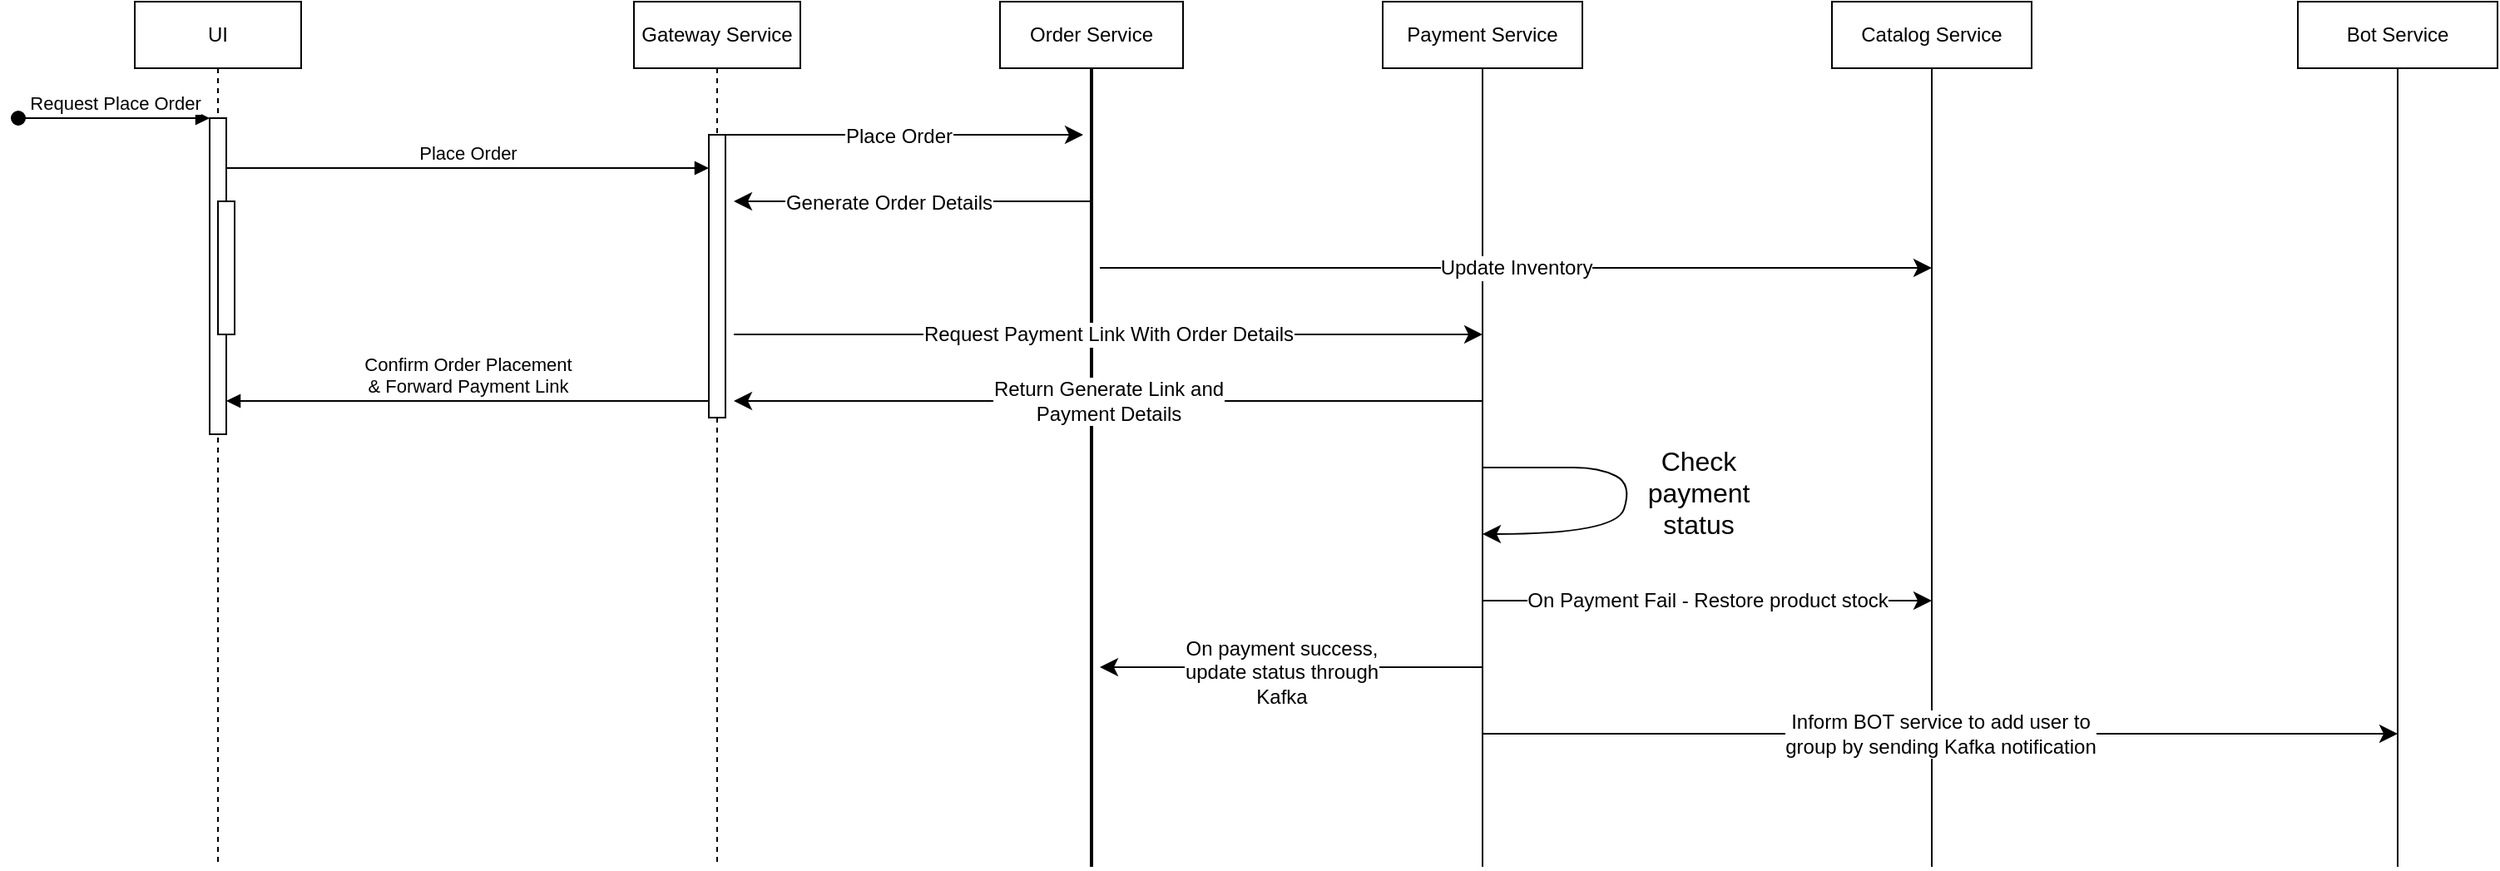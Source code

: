 <mxfile version="24.2.5" type="github">
  <diagram name="Page-1" id="2YBvvXClWsGukQMizWep">
    <mxGraphModel dx="2652" dy="818" grid="1" gridSize="10" guides="1" tooltips="1" connect="1" arrows="1" fold="1" page="1" pageScale="1" pageWidth="850" pageHeight="1100" math="0" shadow="0">
      <root>
        <mxCell id="0" />
        <mxCell id="1" parent="0" />
        <mxCell id="aM9ryv3xv72pqoxQDRHE-1" value="UI" style="shape=umlLifeline;perimeter=lifelinePerimeter;whiteSpace=wrap;html=1;container=0;dropTarget=0;collapsible=0;recursiveResize=0;outlineConnect=0;portConstraint=eastwest;newEdgeStyle={&quot;edgeStyle&quot;:&quot;elbowEdgeStyle&quot;,&quot;elbow&quot;:&quot;vertical&quot;,&quot;curved&quot;:0,&quot;rounded&quot;:0};" parent="1" vertex="1">
          <mxGeometry x="40" y="40" width="100" height="520" as="geometry" />
        </mxCell>
        <mxCell id="aM9ryv3xv72pqoxQDRHE-2" value="" style="html=1;points=[];perimeter=orthogonalPerimeter;outlineConnect=0;targetShapes=umlLifeline;portConstraint=eastwest;newEdgeStyle={&quot;edgeStyle&quot;:&quot;elbowEdgeStyle&quot;,&quot;elbow&quot;:&quot;vertical&quot;,&quot;curved&quot;:0,&quot;rounded&quot;:0};" parent="aM9ryv3xv72pqoxQDRHE-1" vertex="1">
          <mxGeometry x="45" y="70" width="10" height="190" as="geometry" />
        </mxCell>
        <mxCell id="aM9ryv3xv72pqoxQDRHE-3" value="Request Place Order" style="html=1;verticalAlign=bottom;startArrow=oval;endArrow=block;startSize=8;edgeStyle=elbowEdgeStyle;elbow=vertical;curved=0;rounded=0;" parent="aM9ryv3xv72pqoxQDRHE-1" target="aM9ryv3xv72pqoxQDRHE-2" edge="1">
          <mxGeometry relative="1" as="geometry">
            <mxPoint x="-70" y="70" as="sourcePoint" />
          </mxGeometry>
        </mxCell>
        <mxCell id="aM9ryv3xv72pqoxQDRHE-4" value="" style="html=1;points=[];perimeter=orthogonalPerimeter;outlineConnect=0;targetShapes=umlLifeline;portConstraint=eastwest;newEdgeStyle={&quot;edgeStyle&quot;:&quot;elbowEdgeStyle&quot;,&quot;elbow&quot;:&quot;vertical&quot;,&quot;curved&quot;:0,&quot;rounded&quot;:0};" parent="aM9ryv3xv72pqoxQDRHE-1" vertex="1">
          <mxGeometry x="50" y="120" width="10" height="80" as="geometry" />
        </mxCell>
        <mxCell id="aM9ryv3xv72pqoxQDRHE-5" value="Gateway Service" style="shape=umlLifeline;perimeter=lifelinePerimeter;whiteSpace=wrap;html=1;container=0;dropTarget=0;collapsible=0;recursiveResize=0;outlineConnect=0;portConstraint=eastwest;newEdgeStyle={&quot;edgeStyle&quot;:&quot;elbowEdgeStyle&quot;,&quot;elbow&quot;:&quot;vertical&quot;,&quot;curved&quot;:0,&quot;rounded&quot;:0};" parent="1" vertex="1">
          <mxGeometry x="340" y="40" width="100" height="520" as="geometry" />
        </mxCell>
        <mxCell id="aM9ryv3xv72pqoxQDRHE-6" value="" style="html=1;points=[];perimeter=orthogonalPerimeter;outlineConnect=0;targetShapes=umlLifeline;portConstraint=eastwest;newEdgeStyle={&quot;edgeStyle&quot;:&quot;elbowEdgeStyle&quot;,&quot;elbow&quot;:&quot;vertical&quot;,&quot;curved&quot;:0,&quot;rounded&quot;:0};" parent="aM9ryv3xv72pqoxQDRHE-5" vertex="1">
          <mxGeometry x="45" y="80" width="10" height="170" as="geometry" />
        </mxCell>
        <mxCell id="aM9ryv3xv72pqoxQDRHE-7" value="Place Order" style="html=1;verticalAlign=bottom;endArrow=block;edgeStyle=elbowEdgeStyle;elbow=vertical;curved=0;rounded=0;" parent="1" source="aM9ryv3xv72pqoxQDRHE-2" target="aM9ryv3xv72pqoxQDRHE-6" edge="1">
          <mxGeometry relative="1" as="geometry">
            <mxPoint x="195" y="130" as="sourcePoint" />
            <Array as="points">
              <mxPoint x="230" y="140" />
              <mxPoint x="180" y="120" />
            </Array>
          </mxGeometry>
        </mxCell>
        <mxCell id="aM9ryv3xv72pqoxQDRHE-9" value="Confirm Order Placement&lt;div&gt;&amp;amp; Forward Payment Link&lt;/div&gt;" style="html=1;verticalAlign=bottom;endArrow=block;edgeStyle=elbowEdgeStyle;elbow=vertical;curved=0;rounded=0;" parent="1" source="aM9ryv3xv72pqoxQDRHE-6" edge="1">
          <mxGeometry relative="1" as="geometry">
            <mxPoint x="175" y="160" as="sourcePoint" />
            <Array as="points">
              <mxPoint x="290" y="280" />
              <mxPoint x="190" y="160" />
            </Array>
            <mxPoint x="95" y="280" as="targetPoint" />
          </mxGeometry>
        </mxCell>
        <mxCell id="wiBz7AC0jUXsu6t4ET3I-1" value="Order Service" style="rounded=0;whiteSpace=wrap;html=1;" parent="1" vertex="1">
          <mxGeometry x="560" y="40" width="110" height="40" as="geometry" />
        </mxCell>
        <mxCell id="wiBz7AC0jUXsu6t4ET3I-4" value="" style="line;strokeWidth=2;direction=south;html=1;" parent="1" vertex="1">
          <mxGeometry x="610" y="80" width="10" height="480" as="geometry" />
        </mxCell>
        <mxCell id="wiBz7AC0jUXsu6t4ET3I-6" value="" style="endArrow=classic;html=1;rounded=0;fontSize=12;startSize=8;endSize=8;curved=1;" parent="1" edge="1">
          <mxGeometry relative="1" as="geometry">
            <mxPoint x="390" y="120" as="sourcePoint" />
            <mxPoint x="610" y="120" as="targetPoint" />
          </mxGeometry>
        </mxCell>
        <mxCell id="wiBz7AC0jUXsu6t4ET3I-7" value="Label" style="edgeLabel;resizable=0;html=1;fontSize=12;;align=center;verticalAlign=middle;" parent="wiBz7AC0jUXsu6t4ET3I-6" connectable="0" vertex="1">
          <mxGeometry relative="1" as="geometry" />
        </mxCell>
        <mxCell id="wiBz7AC0jUXsu6t4ET3I-9" value="Place Order" style="edgeLabel;html=1;align=center;verticalAlign=middle;resizable=0;points=[];fontSize=12;" parent="wiBz7AC0jUXsu6t4ET3I-6" vertex="1" connectable="0">
          <mxGeometry x="-0.014" y="-1" relative="1" as="geometry">
            <mxPoint as="offset" />
          </mxGeometry>
        </mxCell>
        <mxCell id="wiBz7AC0jUXsu6t4ET3I-10" value="Payment Service" style="rounded=0;whiteSpace=wrap;html=1;" parent="1" vertex="1">
          <mxGeometry x="790" y="40" width="120" height="40" as="geometry" />
        </mxCell>
        <mxCell id="wiBz7AC0jUXsu6t4ET3I-11" value="" style="endArrow=none;html=1;rounded=0;fontSize=12;startSize=8;endSize=8;curved=1;" parent="1" edge="1">
          <mxGeometry width="50" height="50" relative="1" as="geometry">
            <mxPoint x="850" y="560" as="sourcePoint" />
            <mxPoint x="850" y="80" as="targetPoint" />
          </mxGeometry>
        </mxCell>
        <mxCell id="wiBz7AC0jUXsu6t4ET3I-12" value="" style="endArrow=classic;html=1;rounded=0;fontSize=12;startSize=8;endSize=8;curved=1;exitX=0.25;exitY=0.5;exitDx=0;exitDy=0;exitPerimeter=0;" parent="1" edge="1">
          <mxGeometry relative="1" as="geometry">
            <mxPoint x="615" y="160" as="sourcePoint" />
            <mxPoint x="400" y="160" as="targetPoint" />
          </mxGeometry>
        </mxCell>
        <mxCell id="wiBz7AC0jUXsu6t4ET3I-13" value="Label" style="edgeLabel;resizable=0;html=1;fontSize=12;;align=center;verticalAlign=middle;" parent="wiBz7AC0jUXsu6t4ET3I-12" connectable="0" vertex="1">
          <mxGeometry relative="1" as="geometry" />
        </mxCell>
        <mxCell id="wiBz7AC0jUXsu6t4ET3I-14" value="Generate Order Details" style="edgeLabel;html=1;align=center;verticalAlign=middle;resizable=0;points=[];fontSize=12;" parent="wiBz7AC0jUXsu6t4ET3I-12" vertex="1" connectable="0">
          <mxGeometry x="0.135" y="1" relative="1" as="geometry">
            <mxPoint as="offset" />
          </mxGeometry>
        </mxCell>
        <mxCell id="wiBz7AC0jUXsu6t4ET3I-15" value="" style="endArrow=classic;html=1;rounded=0;fontSize=12;startSize=8;endSize=8;curved=1;" parent="1" edge="1">
          <mxGeometry relative="1" as="geometry">
            <mxPoint x="400" y="240" as="sourcePoint" />
            <mxPoint x="850" y="240" as="targetPoint" />
          </mxGeometry>
        </mxCell>
        <mxCell id="wiBz7AC0jUXsu6t4ET3I-16" value="Request Payment Link With Order Details" style="edgeLabel;resizable=0;html=1;fontSize=12;;align=center;verticalAlign=middle;" parent="wiBz7AC0jUXsu6t4ET3I-15" connectable="0" vertex="1">
          <mxGeometry relative="1" as="geometry" />
        </mxCell>
        <mxCell id="wiBz7AC0jUXsu6t4ET3I-17" value="" style="endArrow=classic;html=1;rounded=0;fontSize=12;startSize=8;endSize=8;curved=1;" parent="1" edge="1">
          <mxGeometry relative="1" as="geometry">
            <mxPoint x="850.5" y="280" as="sourcePoint" />
            <mxPoint x="400" y="280" as="targetPoint" />
            <Array as="points">
              <mxPoint x="750.5" y="280" />
            </Array>
          </mxGeometry>
        </mxCell>
        <mxCell id="wiBz7AC0jUXsu6t4ET3I-18" value="Return Generate Link and&lt;div&gt;Payment Details&lt;/div&gt;" style="edgeLabel;resizable=0;html=1;fontSize=12;;align=center;verticalAlign=middle;" parent="wiBz7AC0jUXsu6t4ET3I-17" connectable="0" vertex="1">
          <mxGeometry relative="1" as="geometry" />
        </mxCell>
        <mxCell id="wiBz7AC0jUXsu6t4ET3I-19" value="" style="curved=1;endArrow=classic;html=1;rounded=0;fontSize=12;startSize=8;endSize=8;" parent="1" edge="1">
          <mxGeometry width="50" height="50" relative="1" as="geometry">
            <mxPoint x="850" y="320" as="sourcePoint" />
            <mxPoint x="850" y="360" as="targetPoint" />
            <Array as="points">
              <mxPoint x="890" y="320" />
              <mxPoint x="920" y="320" />
              <mxPoint x="940" y="330" />
              <mxPoint x="930" y="360" />
            </Array>
          </mxGeometry>
        </mxCell>
        <mxCell id="wiBz7AC0jUXsu6t4ET3I-25" value="Check payment status" style="text;html=1;align=center;verticalAlign=middle;whiteSpace=wrap;rounded=0;fontSize=16;" parent="1" vertex="1">
          <mxGeometry x="930" y="300" width="100" height="70" as="geometry" />
        </mxCell>
        <mxCell id="wiBz7AC0jUXsu6t4ET3I-26" value="" style="endArrow=classic;html=1;rounded=0;fontSize=12;startSize=8;endSize=8;curved=1;entryX=0.9;entryY=0;entryDx=0;entryDy=0;entryPerimeter=0;" parent="1" edge="1">
          <mxGeometry relative="1" as="geometry">
            <mxPoint x="850" y="440" as="sourcePoint" />
            <mxPoint x="620" y="440" as="targetPoint" />
            <Array as="points">
              <mxPoint x="810" y="440" />
            </Array>
          </mxGeometry>
        </mxCell>
        <mxCell id="wiBz7AC0jUXsu6t4ET3I-27" value="Label" style="edgeLabel;resizable=0;html=1;fontSize=12;;align=center;verticalAlign=middle;" parent="wiBz7AC0jUXsu6t4ET3I-26" connectable="0" vertex="1">
          <mxGeometry relative="1" as="geometry" />
        </mxCell>
        <mxCell id="wiBz7AC0jUXsu6t4ET3I-28" value="On payment success,&lt;div&gt;update status through&lt;/div&gt;&lt;div&gt;Kafka&lt;/div&gt;" style="edgeLabel;html=1;align=center;verticalAlign=middle;resizable=0;points=[];fontSize=12;" parent="wiBz7AC0jUXsu6t4ET3I-26" vertex="1" connectable="0">
          <mxGeometry x="0.053" y="3" relative="1" as="geometry">
            <mxPoint as="offset" />
          </mxGeometry>
        </mxCell>
        <mxCell id="wiBz7AC0jUXsu6t4ET3I-31" value="Catalog Service" style="rounded=0;whiteSpace=wrap;html=1;" parent="1" vertex="1">
          <mxGeometry x="1060" y="40" width="120" height="40" as="geometry" />
        </mxCell>
        <mxCell id="wiBz7AC0jUXsu6t4ET3I-32" value="" style="endArrow=none;html=1;rounded=0;fontSize=12;startSize=8;endSize=8;curved=1;" parent="1" edge="1">
          <mxGeometry width="50" height="50" relative="1" as="geometry">
            <mxPoint x="1120" y="560" as="sourcePoint" />
            <mxPoint x="1120" y="80" as="targetPoint" />
          </mxGeometry>
        </mxCell>
        <mxCell id="wiBz7AC0jUXsu6t4ET3I-37" value="" style="endArrow=classic;html=1;rounded=0;fontSize=12;startSize=8;endSize=8;curved=1;" parent="1" edge="1">
          <mxGeometry relative="1" as="geometry">
            <mxPoint x="620" y="200" as="sourcePoint" />
            <mxPoint x="1120" y="200" as="targetPoint" />
          </mxGeometry>
        </mxCell>
        <mxCell id="wiBz7AC0jUXsu6t4ET3I-38" value="Update Inventory" style="edgeLabel;resizable=0;html=1;fontSize=12;;align=center;verticalAlign=middle;" parent="wiBz7AC0jUXsu6t4ET3I-37" connectable="0" vertex="1">
          <mxGeometry relative="1" as="geometry" />
        </mxCell>
        <mxCell id="wiBz7AC0jUXsu6t4ET3I-39" value="" style="endArrow=classic;html=1;rounded=0;fontSize=12;startSize=8;endSize=8;curved=1;" parent="1" edge="1">
          <mxGeometry relative="1" as="geometry">
            <mxPoint x="850" y="400" as="sourcePoint" />
            <mxPoint x="1120" y="400" as="targetPoint" />
          </mxGeometry>
        </mxCell>
        <mxCell id="wiBz7AC0jUXsu6t4ET3I-40" value="On Payment Fail - Restore product stock" style="edgeLabel;resizable=0;html=1;fontSize=12;;align=center;verticalAlign=middle;" parent="wiBz7AC0jUXsu6t4ET3I-39" connectable="0" vertex="1">
          <mxGeometry relative="1" as="geometry" />
        </mxCell>
        <mxCell id="wiBz7AC0jUXsu6t4ET3I-42" value="Bot Service" style="rounded=0;whiteSpace=wrap;html=1;" parent="1" vertex="1">
          <mxGeometry x="1340" y="40" width="120" height="40" as="geometry" />
        </mxCell>
        <mxCell id="wiBz7AC0jUXsu6t4ET3I-43" value="" style="endArrow=none;html=1;rounded=0;fontSize=12;startSize=8;endSize=8;curved=1;" parent="1" edge="1">
          <mxGeometry width="50" height="50" relative="1" as="geometry">
            <mxPoint x="1400" y="560" as="sourcePoint" />
            <mxPoint x="1400" y="80" as="targetPoint" />
          </mxGeometry>
        </mxCell>
        <mxCell id="wiBz7AC0jUXsu6t4ET3I-45" value="" style="endArrow=classic;html=1;rounded=0;fontSize=12;startSize=8;endSize=8;curved=1;" parent="1" edge="1">
          <mxGeometry relative="1" as="geometry">
            <mxPoint x="850" y="480" as="sourcePoint" />
            <mxPoint x="1400" y="480" as="targetPoint" />
          </mxGeometry>
        </mxCell>
        <mxCell id="wiBz7AC0jUXsu6t4ET3I-46" value="Inform BOT service to add user to&lt;div&gt;group by sending Kafka notification&lt;/div&gt;" style="edgeLabel;resizable=0;html=1;fontSize=12;;align=center;verticalAlign=middle;" parent="wiBz7AC0jUXsu6t4ET3I-45" connectable="0" vertex="1">
          <mxGeometry relative="1" as="geometry" />
        </mxCell>
      </root>
    </mxGraphModel>
  </diagram>
</mxfile>
